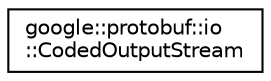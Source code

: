 digraph "类继承关系图"
{
 // LATEX_PDF_SIZE
  edge [fontname="Helvetica",fontsize="10",labelfontname="Helvetica",labelfontsize="10"];
  node [fontname="Helvetica",fontsize="10",shape=record];
  rankdir="LR";
  Node0 [label="google::protobuf::io\l::CodedOutputStream",height=0.2,width=0.4,color="black", fillcolor="white", style="filled",URL="$classgoogle_1_1protobuf_1_1io_1_1CodedOutputStream.html",tooltip=" "];
}
